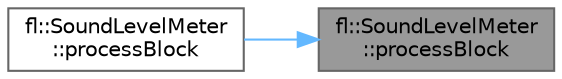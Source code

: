 digraph "fl::SoundLevelMeter::processBlock"
{
 // INTERACTIVE_SVG=YES
 // LATEX_PDF_SIZE
  bgcolor="transparent";
  edge [fontname=Helvetica,fontsize=10,labelfontname=Helvetica,labelfontsize=10];
  node [fontname=Helvetica,fontsize=10,shape=box,height=0.2,width=0.4];
  rankdir="RL";
  Node1 [id="Node000001",label="fl::SoundLevelMeter\l::processBlock",height=0.2,width=0.4,color="gray40", fillcolor="grey60", style="filled", fontcolor="black",tooltip="Process a block of int16 PCM samples."];
  Node1 -> Node2 [id="edge1_Node000001_Node000002",dir="back",color="steelblue1",style="solid",tooltip=" "];
  Node2 [id="Node000002",label="fl::SoundLevelMeter\l::processBlock",height=0.2,width=0.4,color="grey40", fillcolor="white", style="filled",URL="$d9/d68/classfl_1_1_sound_level_meter_a826116e716e59a9744bb8350be5e9401.html#a826116e716e59a9744bb8350be5e9401",tooltip=" "];
}
